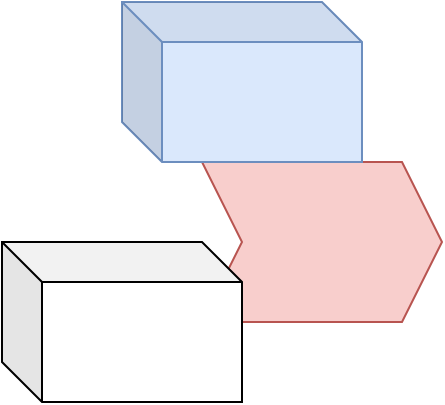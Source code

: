 <mxfile version="20.0.4" type="github">
  <diagram id="yJnhaxEmNxWEcHK4JKAT" name="Page-1">
    <mxGraphModel dx="786" dy="514" grid="1" gridSize="10" guides="1" tooltips="1" connect="1" arrows="1" fold="1" page="1" pageScale="1" pageWidth="850" pageHeight="1100" math="0" shadow="0">
      <root>
        <mxCell id="0" />
        <mxCell id="1" parent="0" />
        <mxCell id="cw7GogKQT1hMs76ornIz-1" value="" style="ellipse;whiteSpace=wrap;html=1;aspect=fixed;" parent="1" vertex="1">
          <mxGeometry x="360" y="230" width="80" height="80" as="geometry" />
        </mxCell>
        <mxCell id="mzxWyiCdw4P__xXKgqim-1" value="" style="shape=step;perimeter=stepPerimeter;whiteSpace=wrap;html=1;fixedSize=1;fillColor=#f8cecc;strokeColor=#b85450;" parent="1" vertex="1">
          <mxGeometry x="340" y="230" width="120" height="80" as="geometry" />
        </mxCell>
        <mxCell id="mzxWyiCdw4P__xXKgqim-2" value="" style="shape=cube;whiteSpace=wrap;html=1;boundedLbl=1;backgroundOutline=1;darkOpacity=0.05;darkOpacity2=0.1;fillColor=#dae8fc;strokeColor=#6c8ebf;" parent="1" vertex="1">
          <mxGeometry x="300" y="150" width="120" height="80" as="geometry" />
        </mxCell>
        <mxCell id="mzxWyiCdw4P__xXKgqim-3" value="" style="shape=cube;whiteSpace=wrap;html=1;boundedLbl=1;backgroundOutline=1;darkOpacity=0.05;darkOpacity2=0.1;" parent="1" vertex="1">
          <mxGeometry x="240" y="270" width="120" height="80" as="geometry" />
        </mxCell>
      </root>
    </mxGraphModel>
  </diagram>
</mxfile>
